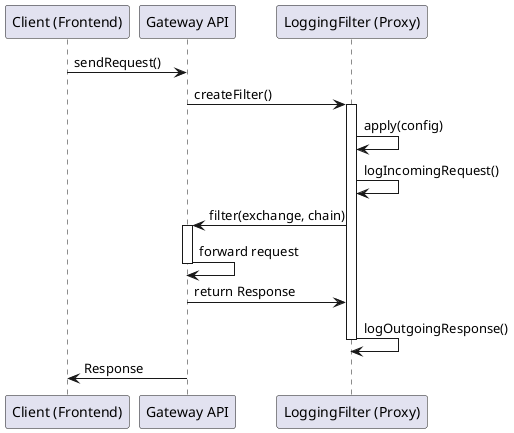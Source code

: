 @startuml
participant "Client (Frontend)" as Client
participant "Gateway API" as Gateway
participant "LoggingFilter (Proxy)" as Proxy

Client -> Gateway: sendRequest()
Gateway -> Proxy: createFilter()
activate Proxy
Proxy -> Proxy: apply(config)
Proxy -> Proxy: logIncomingRequest()
Proxy -> Gateway: filter(exchange, chain)
activate Gateway
Gateway -> Gateway: forward request
deactivate Gateway
Gateway -> Proxy: return Response
Proxy -> Proxy: logOutgoingResponse()
deactivate Proxy
Gateway -> Client: Response
@enduml